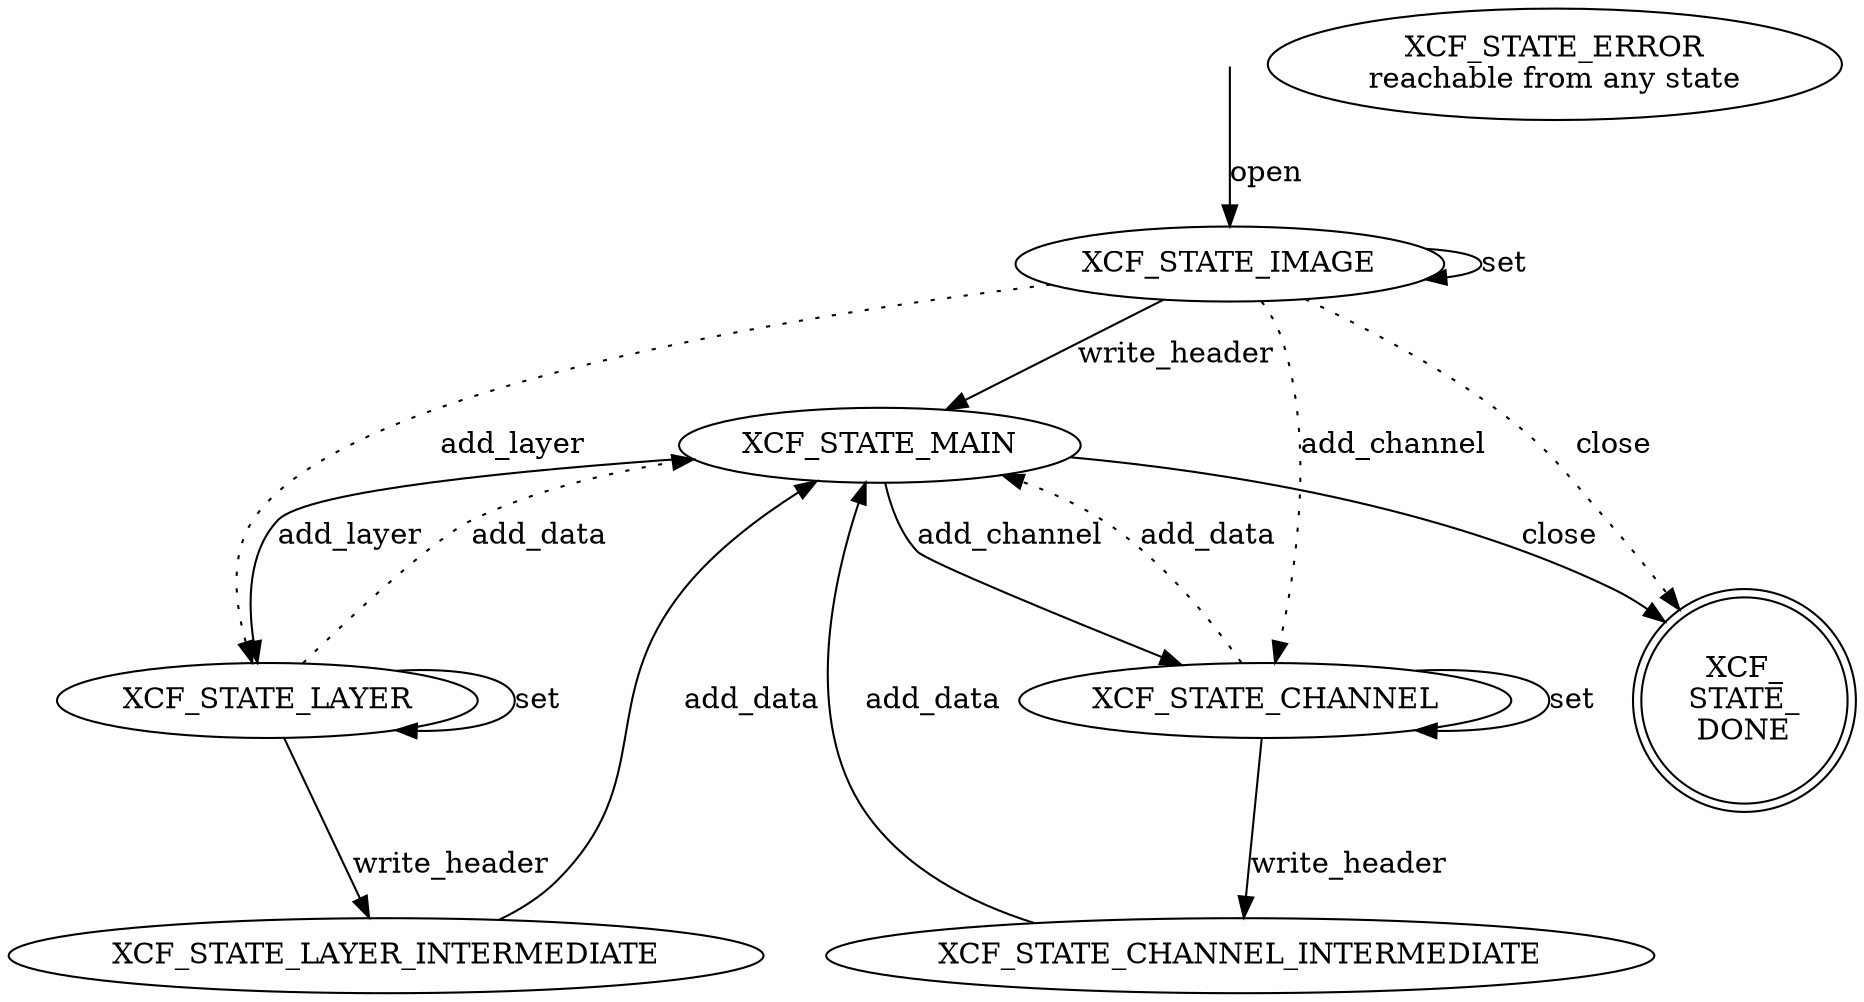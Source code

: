 // view with xdot state.dot
// convert with dot -Tpng -Nfontname=Roboto -Efontname=Roboto state.dot -o state.png

// these are the internal states.
// from the user point of view it seems that there are shortcuts because some functions call others implicitly,
// e.g., add_layer in state IMAGE silently calls write_header, ...

digraph {
    start [label= "", shape=none, height=.0, width=.0]
    IMAGE [label="XCF_STATE_IMAGE"]
    MAIN [label="XCF_STATE_MAIN"]
    LAYER [label="XCF_STATE_LAYER"]
    LAYER_INTERMEDIATE [label="XCF_STATE_LAYER_INTERMEDIATE"]
    CHANNEL [label="XCF_STATE_CHANNEL"]
    CHANNEL_INTERMEDIATE [label="XCF_STATE_CHANNEL_INTERMEDIATE"]
    DONE [shape="doublecircle" label="XCF_\nSTATE_\nDONE"]
    error [label="XCF_STATE_ERROR\nreachable from any state"]

    start -> IMAGE [label="open"]
    IMAGE -> IMAGE [label="set"]
    IMAGE -> MAIN [label="write_header"]

    MAIN -> DONE [label="close"]
    MAIN -> LAYER [label="add_layer"]
    MAIN -> CHANNEL [label="add_channel"]

    LAYER -> LAYER [label="set"]
    LAYER -> LAYER_INTERMEDIATE [label="write_header"]
    LAYER_INTERMEDIATE -> MAIN [label="add_data"]

    CHANNEL -> CHANNEL [label="set"]
    CHANNEL -> CHANNEL_INTERMEDIATE [label="write_header"]
    CHANNEL_INTERMEDIATE -> MAIN [label="add_data"]

    IMAGE -> LAYER [style="dotted" label="add_layer"]
    IMAGE -> CHANNEL [style="dotted" label="add_channel"]
    IMAGE -> DONE [style="dotted" label="close"]
    LAYER -> MAIN [style="dotted" label="add_data"]
    CHANNEL -> MAIN [style="dotted" label="add_data"]
}

